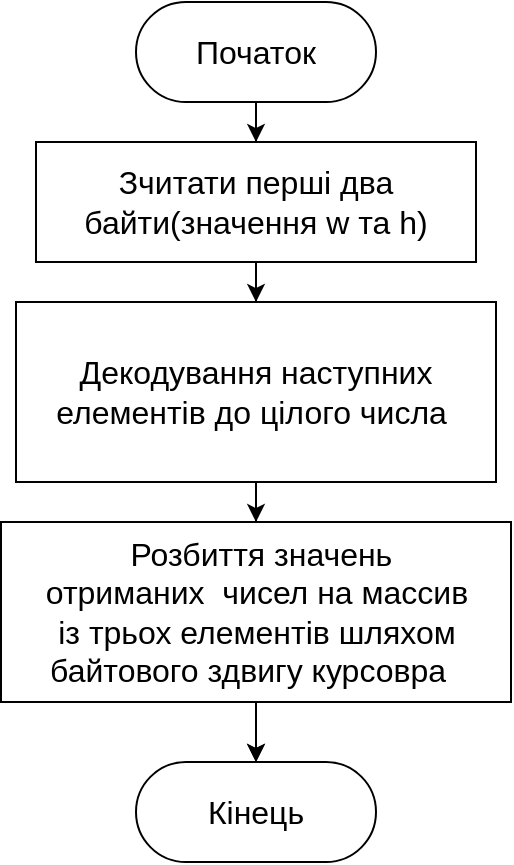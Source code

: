<mxfile version="21.3.7" type="device">
  <diagram name="Page-1" id="DyIk9ZgybP_S6Eu9Qfgz">
    <mxGraphModel dx="1050" dy="548" grid="1" gridSize="10" guides="1" tooltips="1" connect="1" arrows="1" fold="1" page="1" pageScale="1" pageWidth="850" pageHeight="1100" math="0" shadow="0">
      <root>
        <mxCell id="0" />
        <mxCell id="1" parent="0" />
        <mxCell id="r0s2eFXhvwCnNdHscX9B-8" value="" style="edgeStyle=orthogonalEdgeStyle;rounded=0;orthogonalLoop=1;jettySize=auto;html=1;" parent="1" source="r0s2eFXhvwCnNdHscX9B-1" target="r0s2eFXhvwCnNdHscX9B-6" edge="1">
          <mxGeometry relative="1" as="geometry" />
        </mxCell>
        <mxCell id="r0s2eFXhvwCnNdHscX9B-1" value="&lt;font style=&quot;font-size: 16px;&quot;&gt;Початок&lt;/font&gt;" style="rounded=1;whiteSpace=wrap;html=1;arcSize=50;" parent="1" vertex="1">
          <mxGeometry x="140" y="70" width="120" height="50" as="geometry" />
        </mxCell>
        <mxCell id="r0s2eFXhvwCnNdHscX9B-5" value="" style="edgeStyle=orthogonalEdgeStyle;rounded=0;orthogonalLoop=1;jettySize=auto;html=1;" parent="1" edge="1">
          <mxGeometry relative="1" as="geometry">
            <mxPoint x="200" y="440" as="sourcePoint" />
            <mxPoint x="200" y="450" as="targetPoint" />
          </mxGeometry>
        </mxCell>
        <mxCell id="r0s2eFXhvwCnNdHscX9B-10" value="" style="edgeStyle=orthogonalEdgeStyle;rounded=0;orthogonalLoop=1;jettySize=auto;html=1;" parent="1" source="r0s2eFXhvwCnNdHscX9B-6" target="r0s2eFXhvwCnNdHscX9B-9" edge="1">
          <mxGeometry relative="1" as="geometry" />
        </mxCell>
        <mxCell id="r0s2eFXhvwCnNdHscX9B-6" value="&lt;font style=&quot;font-size: 16px;&quot;&gt;Зчитати перші два байти(значення w та h)&lt;/font&gt;" style="rounded=0;whiteSpace=wrap;html=1;" parent="1" vertex="1">
          <mxGeometry x="90" y="140" width="220" height="60" as="geometry" />
        </mxCell>
        <mxCell id="r0s2eFXhvwCnNdHscX9B-13" value="" style="edgeStyle=orthogonalEdgeStyle;rounded=0;orthogonalLoop=1;jettySize=auto;html=1;" parent="1" source="r0s2eFXhvwCnNdHscX9B-9" target="r0s2eFXhvwCnNdHscX9B-11" edge="1">
          <mxGeometry relative="1" as="geometry" />
        </mxCell>
        <mxCell id="r0s2eFXhvwCnNdHscX9B-9" value="&lt;font style=&quot;font-size: 16px;&quot;&gt;Декодування наступних елементів до цілого числа&amp;nbsp;&lt;/font&gt;" style="rounded=1;whiteSpace=wrap;html=1;arcSize=0;" parent="1" vertex="1">
          <mxGeometry x="80" y="220" width="240" height="90" as="geometry" />
        </mxCell>
        <mxCell id="r0s2eFXhvwCnNdHscX9B-14" value="" style="edgeStyle=orthogonalEdgeStyle;rounded=0;orthogonalLoop=1;jettySize=auto;html=1;" parent="1" source="r0s2eFXhvwCnNdHscX9B-11" target="r0s2eFXhvwCnNdHscX9B-12" edge="1">
          <mxGeometry relative="1" as="geometry" />
        </mxCell>
        <mxCell id="r0s2eFXhvwCnNdHscX9B-11" value="&lt;font style=&quot;font-size: 16px;&quot;&gt;&amp;nbsp;Розбиття значень&lt;br&gt;отриманих&amp;nbsp; чисел на массив&lt;br&gt;із трьох елементів шляхом&lt;br&gt;байтового здвигу курсовра&amp;nbsp;&amp;nbsp;&lt;/font&gt;" style="rounded=0;whiteSpace=wrap;html=1;" parent="1" vertex="1">
          <mxGeometry x="72.5" y="330" width="255" height="90" as="geometry" />
        </mxCell>
        <mxCell id="r0s2eFXhvwCnNdHscX9B-12" value="&lt;font style=&quot;font-size: 16px;&quot;&gt;Кінець&lt;/font&gt;" style="rounded=1;whiteSpace=wrap;html=1;arcSize=50;" parent="1" vertex="1">
          <mxGeometry x="140" y="450" width="120" height="50" as="geometry" />
        </mxCell>
      </root>
    </mxGraphModel>
  </diagram>
</mxfile>
